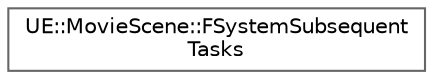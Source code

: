 digraph "Graphical Class Hierarchy"
{
 // INTERACTIVE_SVG=YES
 // LATEX_PDF_SIZE
  bgcolor="transparent";
  edge [fontname=Helvetica,fontsize=10,labelfontname=Helvetica,labelfontsize=10];
  node [fontname=Helvetica,fontsize=10,shape=box,height=0.2,width=0.4];
  rankdir="LR";
  Node0 [id="Node000000",label="UE::MovieScene::FSystemSubsequent\lTasks",height=0.2,width=0.4,color="grey40", fillcolor="white", style="filled",URL="$d4/d20/structUE_1_1MovieScene_1_1FSystemSubsequentTasks.html",tooltip=" "];
}
